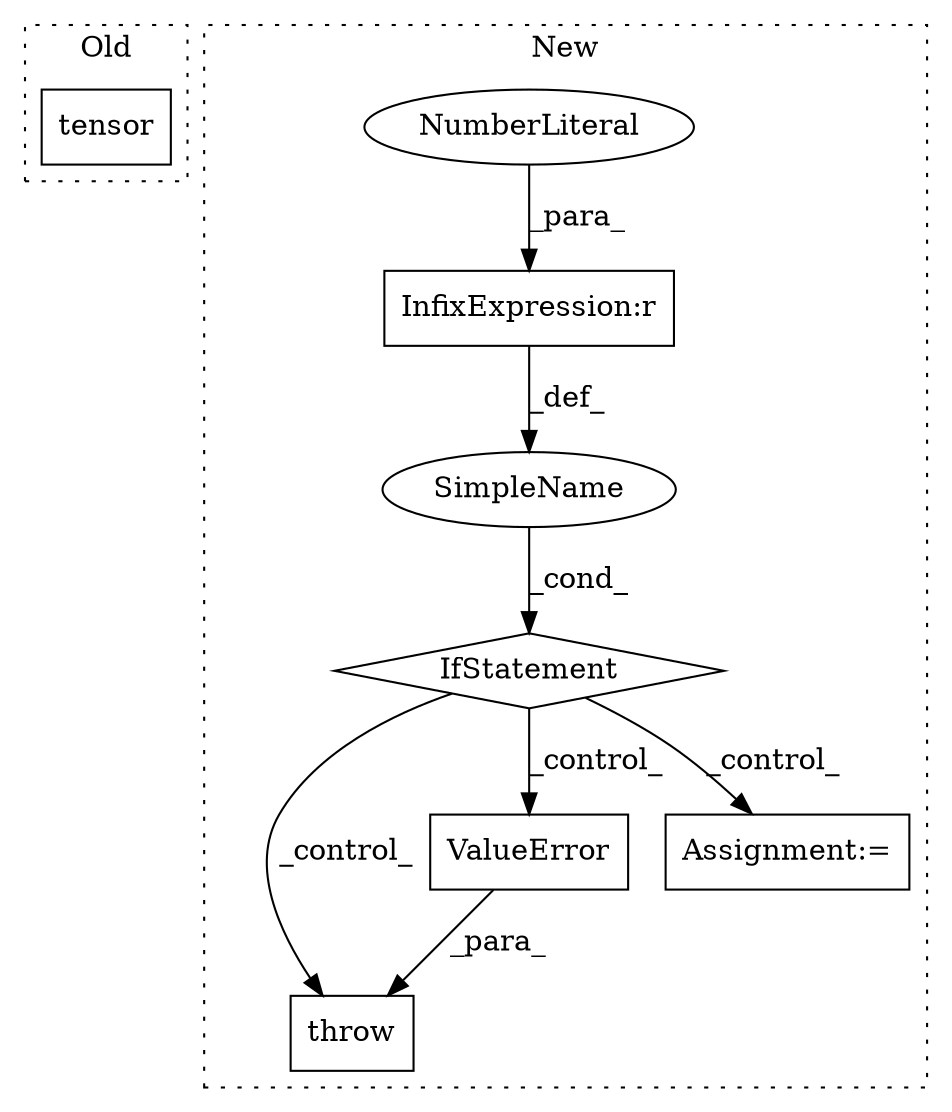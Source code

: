 digraph G {
subgraph cluster0 {
1 [label="tensor" a="32" s="559,571" l="7,1" shape="box"];
label = "Old";
style="dotted";
}
subgraph cluster1 {
2 [label="throw" a="53" s="549" l="6" shape="box"];
3 [label="IfStatement" a="25" s="523,539" l="4,2" shape="diamond"];
4 [label="SimpleName" a="42" s="" l="" shape="ellipse"];
5 [label="InfixExpression:r" a="27" s="532" l="4" shape="box"];
6 [label="ValueError" a="32" s="555,589" l="11,1" shape="box"];
7 [label="NumberLiteral" a="34" s="536" l="3" shape="ellipse"];
8 [label="Assignment:=" a="7" s="612" l="1" shape="box"];
label = "New";
style="dotted";
}
3 -> 2 [label="_control_"];
3 -> 6 [label="_control_"];
3 -> 8 [label="_control_"];
4 -> 3 [label="_cond_"];
5 -> 4 [label="_def_"];
6 -> 2 [label="_para_"];
7 -> 5 [label="_para_"];
}